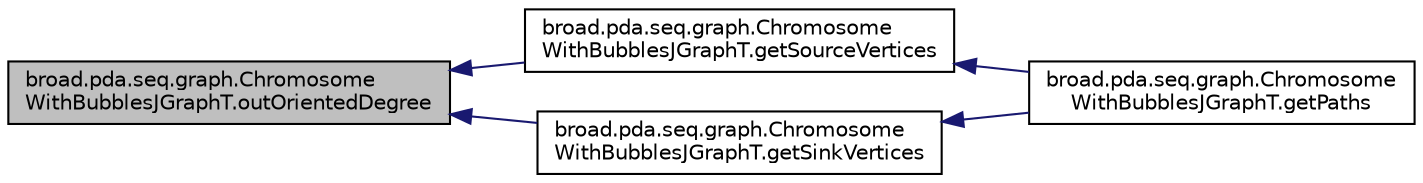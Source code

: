 digraph "broad.pda.seq.graph.ChromosomeWithBubblesJGraphT.outOrientedDegree"
{
  edge [fontname="Helvetica",fontsize="10",labelfontname="Helvetica",labelfontsize="10"];
  node [fontname="Helvetica",fontsize="10",shape=record];
  rankdir="LR";
  Node1 [label="broad.pda.seq.graph.Chromosome\lWithBubblesJGraphT.outOrientedDegree",height=0.2,width=0.4,color="black", fillcolor="grey75", style="filled" fontcolor="black"];
  Node1 -> Node2 [dir="back",color="midnightblue",fontsize="10",style="solid"];
  Node2 [label="broad.pda.seq.graph.Chromosome\lWithBubblesJGraphT.getSourceVertices",height=0.2,width=0.4,color="black", fillcolor="white", style="filled",URL="$classbroad_1_1pda_1_1seq_1_1graph_1_1_chromosome_with_bubbles_j_graph_t.html#ad770bae6ab4a2477e609fa450d5a9bdf"];
  Node2 -> Node3 [dir="back",color="midnightblue",fontsize="10",style="solid"];
  Node3 [label="broad.pda.seq.graph.Chromosome\lWithBubblesJGraphT.getPaths",height=0.2,width=0.4,color="black", fillcolor="white", style="filled",URL="$classbroad_1_1pda_1_1seq_1_1graph_1_1_chromosome_with_bubbles_j_graph_t.html#ab63a00a2c99d961006c1aa684c9ff508"];
  Node1 -> Node4 [dir="back",color="midnightblue",fontsize="10",style="solid"];
  Node4 [label="broad.pda.seq.graph.Chromosome\lWithBubblesJGraphT.getSinkVertices",height=0.2,width=0.4,color="black", fillcolor="white", style="filled",URL="$classbroad_1_1pda_1_1seq_1_1graph_1_1_chromosome_with_bubbles_j_graph_t.html#a8e54ddc31c8dff5537cd771bbb0a10e7"];
  Node4 -> Node3 [dir="back",color="midnightblue",fontsize="10",style="solid"];
}
